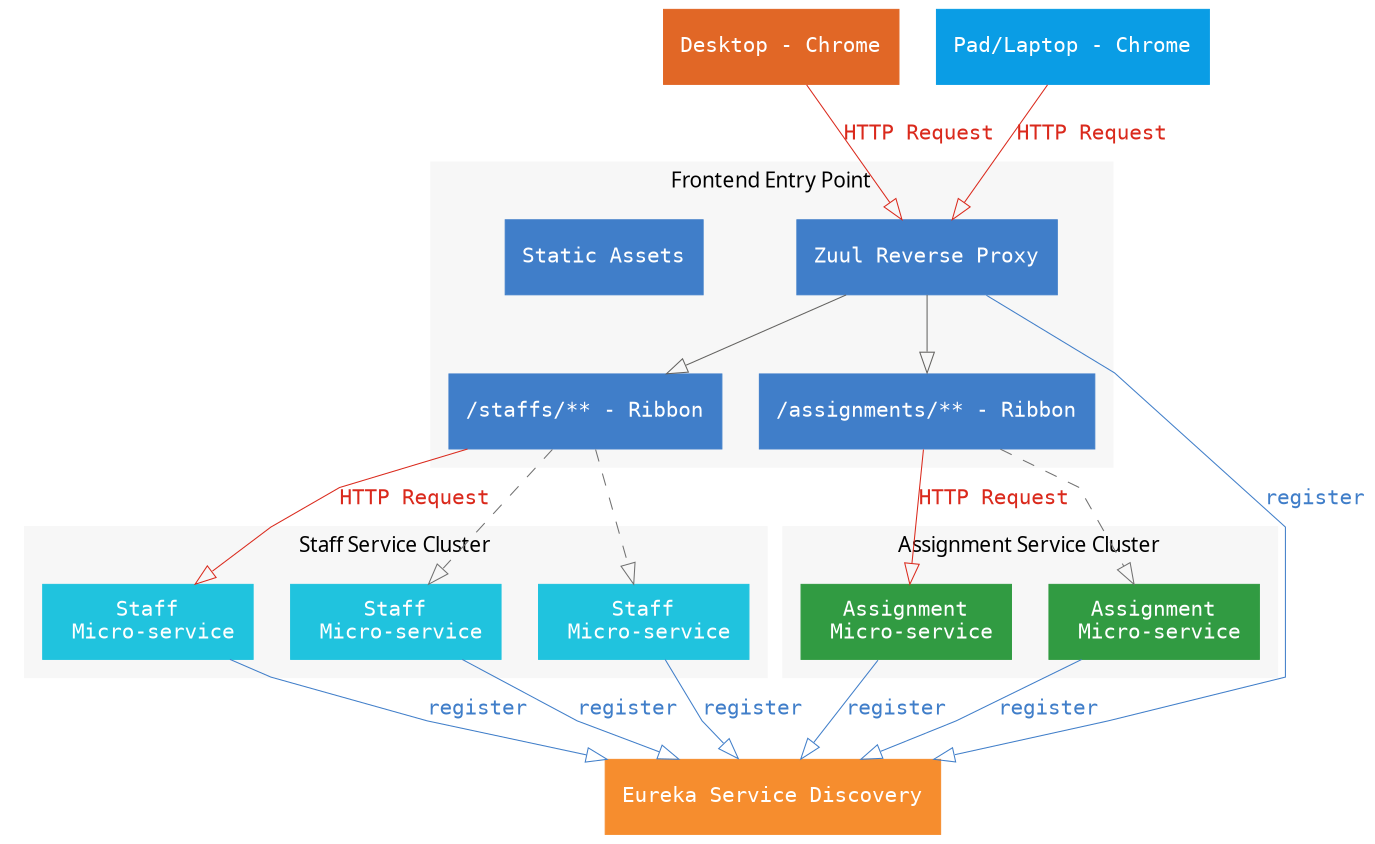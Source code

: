 digraph jigsaw {
	fontname="Microsoft YaHei";
    fontsize=10;
    dir=LR;
	splines="compound";

    graph [dpi=180];

    node [color="#3C7CCC", shape="record", fontname="Consolas", fontsize=10, penwidth=0.5];
    edge [color="#636260", fontname="Consolas", fontsize=10, arrowhead="empty",	penwidth=0.5];

	desktop [label="Desktop - Chrome", color="#E16726", style="filled", fontcolor="#ffffff"];
	pad [label="Pad/Laptop - Chrome", color="#0A9DE5", style="filled", fontcolor="#ffffff"];

    eureka_server [label="Eureka Service Discovery", color="#F68D2E", style="filled", fontcolor="#ffffff"];

  	subgraph cluster_frontend {
		label="Frontend Entry Point";
		style="filled"
		color="#F7F7F7"

        zuul [label="Zuul Reverse Proxy", color="#407EC9", style="filled", fontcolor="#ffffff"];
		
        feign_client_staff [label="/staffs/** - Ribbon", color="#407EC9", style="filled", fontcolor="#ffffff"];
		feign_client_assignment [label="/assignments/** - Ribbon", color="#407EC9", style="filled", fontcolor="#ffffff"];
		
        static_pages [label="Static Assets", color="#407EC9", style="filled", fontcolor="#ffffff"];
  	}

  	zuul -> feign_client_assignment;
  	zuul -> feign_client_staff;

    subgraph cluster_staff {
    	label="Staff Service Cluster";
		style="filled"
		color="#F7F7F7"

    	staff_service_1 [label="Staff\n Micro-service", color="#20C3DE", style="filled", fontcolor="#ffffff"];
    	staff_service_2 [label="Staff\n Micro-service", color="#20C3DE", style="filled", fontcolor="#ffffff"];
    	staff_service_3 [label="Staff\n Micro-service", color="#20C3DE", style="filled", fontcolor="#ffffff"];
    }

    subgraph cluster_assignments {
    	label="Assignment Service Cluster";
		style="filled"
		color="#F7F7F7"

    	assignment_service_1 [label="Assignment\n Micro-service", color="#319B42", style="filled", fontcolor="#ffffff"];
    	assignment_service_2 [label="Assignment\n Micro-service", color="#319B42", style="filled", fontcolor="#ffffff"];
    }

    desktop -> zuul [label="HTTP Request", color="#DA291C", fontcolor="#DA291C"];
    pad -> zuul [label="HTTP Request", color="#DA291C", fontcolor="#DA291C"];

    zuul -> eureka_server [label="register", color="#407EC9", fontcolor="#407EC9"];
    staff_service_1 -> eureka_server [label="register", color="#407EC9", fontcolor="#407EC9"];
    staff_service_2 -> eureka_server [label="register", color="#407EC9", fontcolor="#407EC9"];
    staff_service_3 -> eureka_server [label="register", color="#407EC9", fontcolor="#407EC9"];

    assignment_service_1 -> eureka_server [label="register", color="#407EC9", fontcolor="#407EC9"];
    assignment_service_2 -> eureka_server [label="register", color="#407EC9", fontcolor="#407EC9"];


    feign_client_staff -> staff_service_1 [label="HTTP Request", color="#DA291C", fontcolor="#DA291C"];
    feign_client_staff -> staff_service_2 [style="dashed", color="#707070"];
    feign_client_staff -> staff_service_3 [style="dashed", color="#707070"];

    feign_client_assignment -> assignment_service_1 [label="HTTP Request", color="#DA291C", fontcolor="#DA291C"];
    feign_client_assignment -> assignment_service_2 [style="dashed", color="#707070"];

}